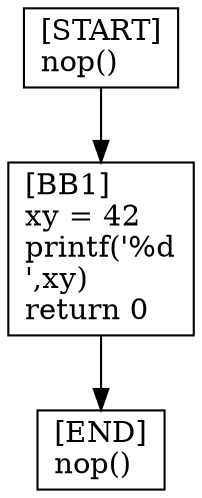 digraph {
  node [shape=box]
  END [label="[END]\lnop()\l"];
  START [label="[START]\lnop()\l"];
  BB1 [label="[BB1]\lxy = 42\lprintf('%d\n',xy)\lreturn 0\l"];
  START -> BB1;
  BB1 -> END;
}
